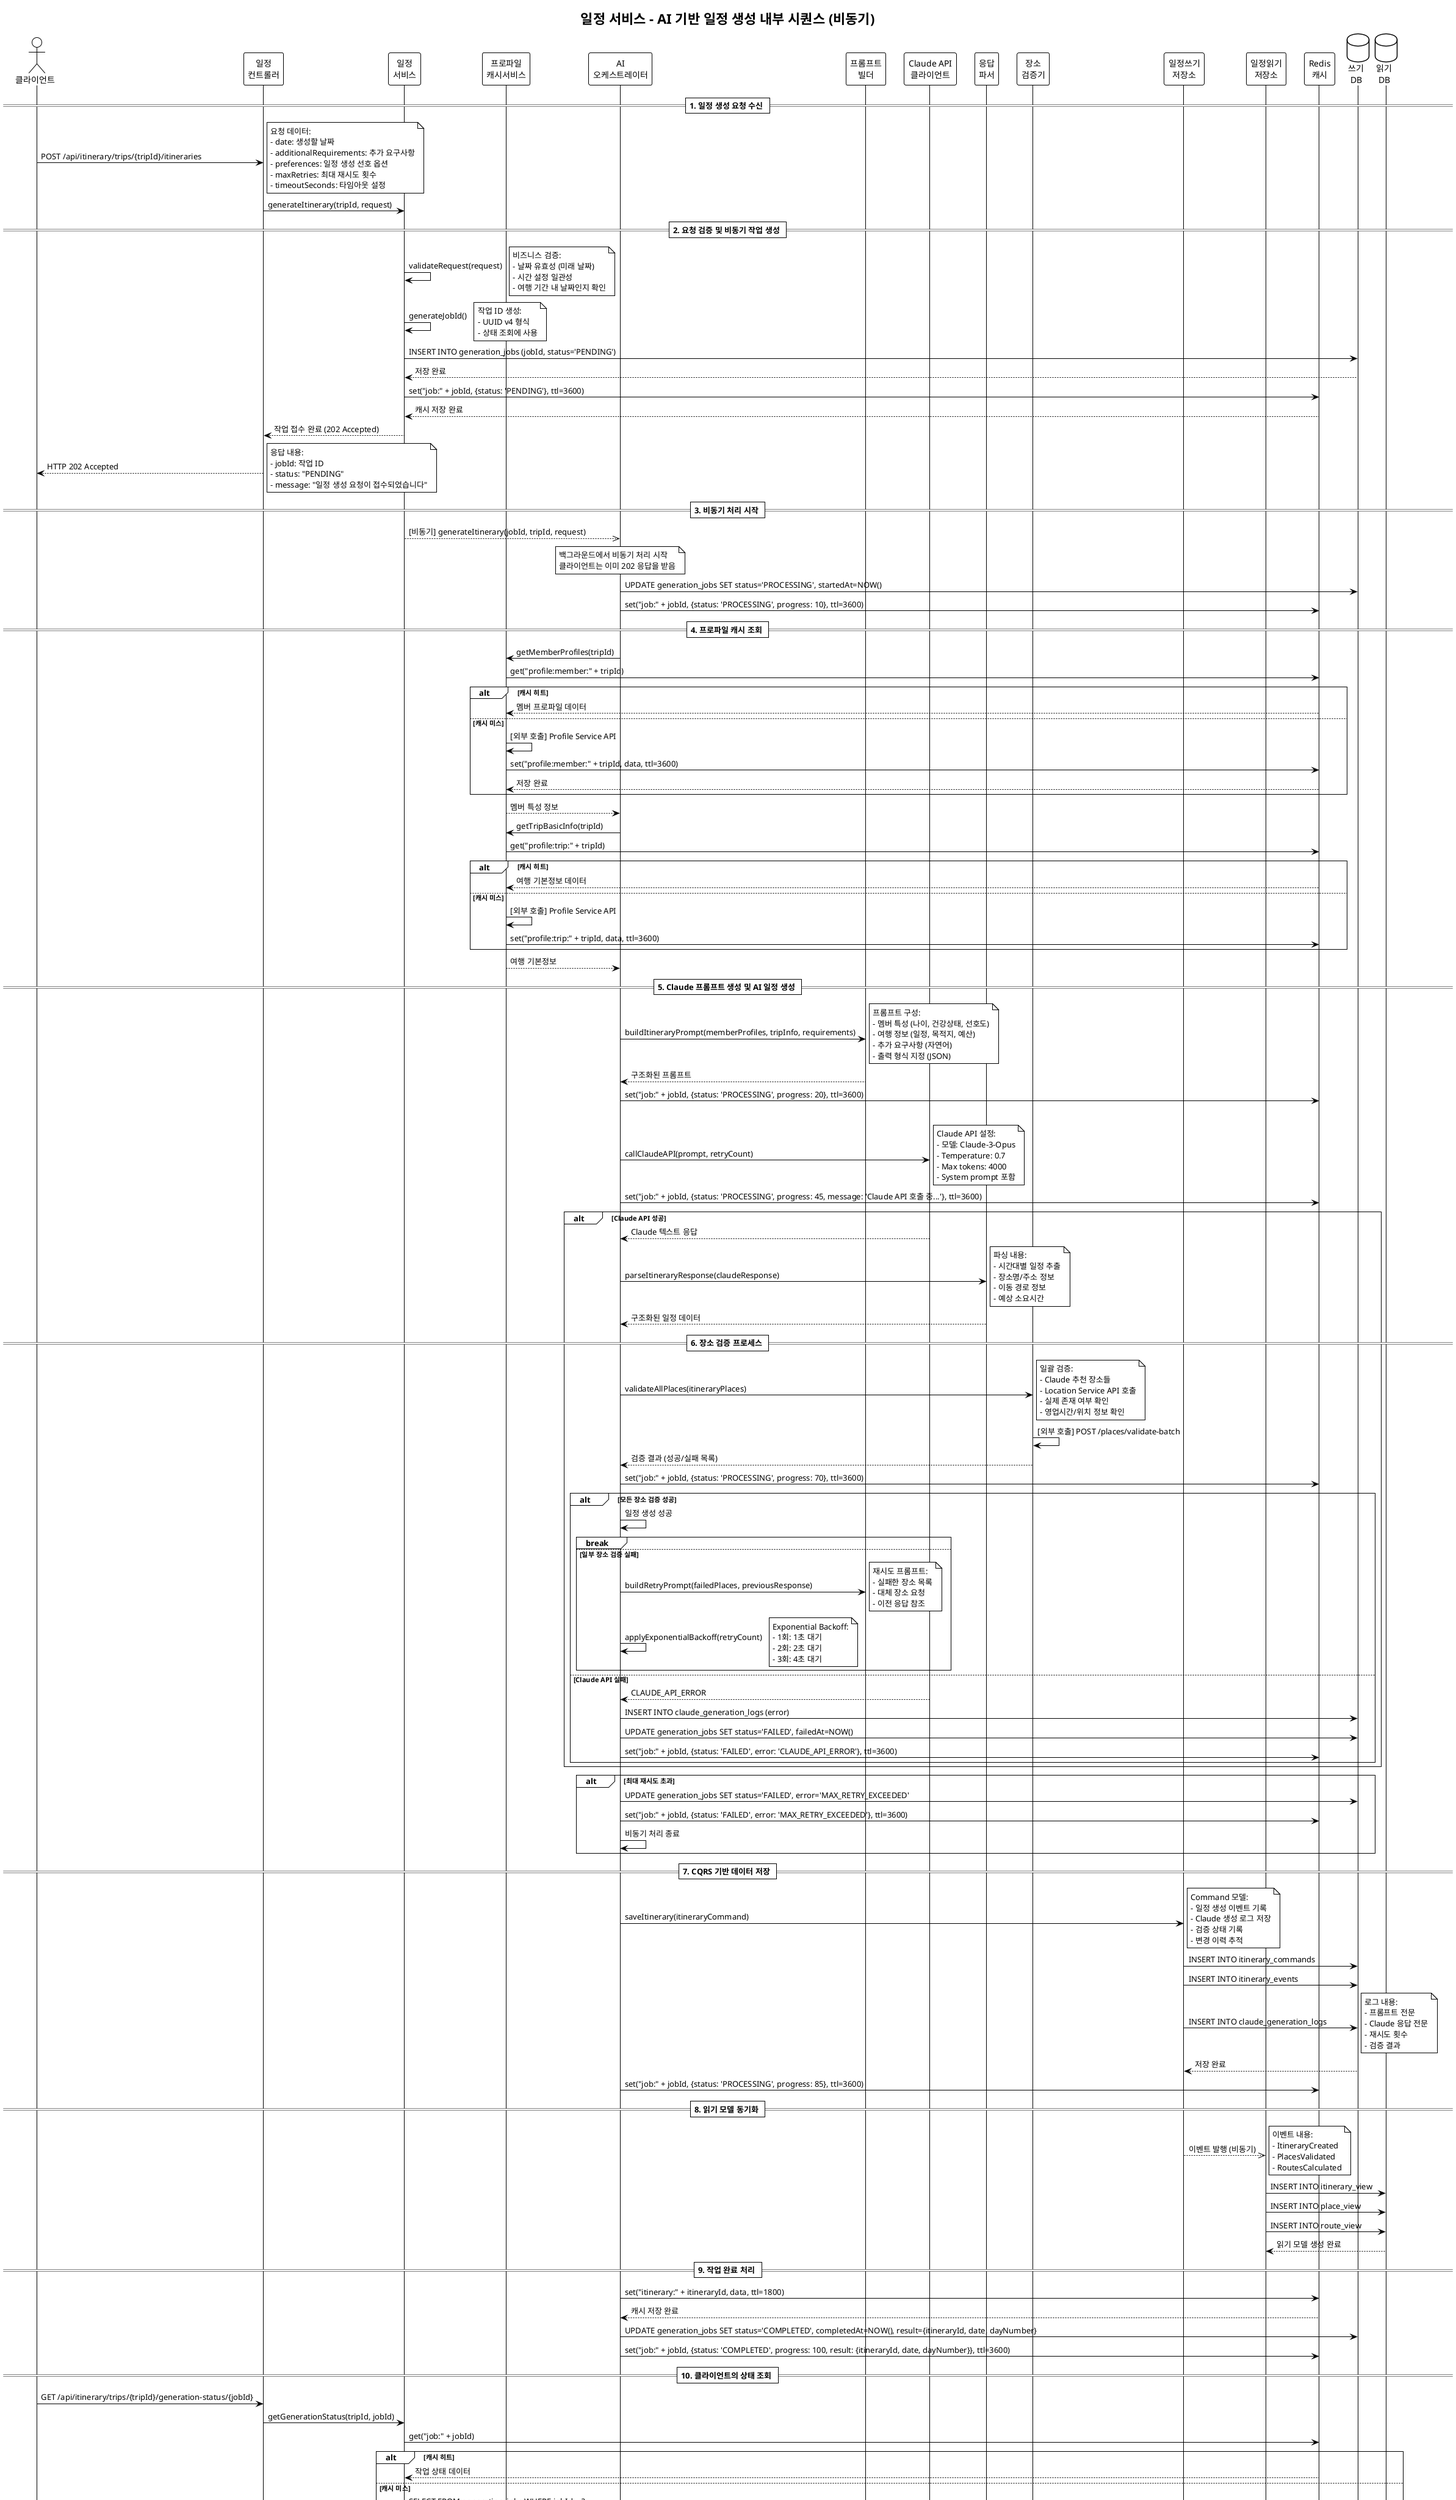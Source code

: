 # 일정 서비스 - AI 기반 일정 생성 내부 시퀀스

## 시나리오 개요
- **시나리오명**: ai-itinerary-generation  
- **주요 API**: 
  - POST /api/itinerary/trips/{tripId}/itineraries (generateItinerary) - 비동기 처리 (202 Accepted)
  - GET /api/itinerary/trips/{tripId}/generation-status/{jobId} (getGenerationStatus)
- **유저스토리**: RQ-ITIN-001 - 멤버 특성을 고려한 시간대별 상세 일정을 자동으로 생성
- **처리 방식**: Claude API 기반 AI 일정 생성 및 장소 검증 (비동기)

## PlantUML 시퀀스 다이어그램

```plantuml
@startuml
!theme mono

title 일정 서비스 - AI 기반 일정 생성 내부 시퀀스 (비동기)

actor Client as "클라이언트"
participant ItineraryController as "일정\n컨트롤러"
participant ItineraryService as "일정\n서비스"
participant ProfileCacheService as "프로파일\n캐시서비스"
participant AIOrchestrator as "AI\n오케스트레이터"
participant PromptBuilder as "프롬프트\n빌더"
participant ClaudeAPIClient as "Claude API\n클라이언트"
participant ResponseParser as "응답\n파서"
participant LocationValidator as "장소\n검증기"
participant ItineraryWriteRepo as "일정쓰기\n저장소"
participant ItineraryReadRepo as "일정읽기\n저장소"
participant RedisCache as "Redis\n캐시"
database WriteDB as "쓰기\nDB"
database ReadDB as "읽기\nDB"

== 1. 일정 생성 요청 수신 ==

Client -> ItineraryController : POST /api/itinerary/trips/{tripId}/itineraries
note right
  요청 데이터:
  - date: 생성할 날짜
  - additionalRequirements: 추가 요구사항
  - preferences: 일정 생성 선호 옵션
  - maxRetries: 최대 재시도 횟수
  - timeoutSeconds: 타임아웃 설정
end note

ItineraryController -> ItineraryService : generateItinerary(tripId, request)

== 2. 요청 검증 및 비동기 작업 생성 ==

ItineraryService -> ItineraryService : validateRequest(request)
note right
  비즈니스 검증:
  - 날짜 유효성 (미래 날짜)
  - 시간 설정 일관성
  - 여행 기간 내 날짜인지 확인
end note

ItineraryService -> ItineraryService : generateJobId()
note right
  작업 ID 생성:
  - UUID v4 형식
  - 상태 조회에 사용
end note

ItineraryService -> WriteDB : INSERT INTO generation_jobs (jobId, status='PENDING')
WriteDB --> ItineraryService : 저장 완료

ItineraryService -> RedisCache : set("job:" + jobId, {status: 'PENDING'}, ttl=3600)
RedisCache --> ItineraryService : 캐시 저장 완료

ItineraryService --> ItineraryController : 작업 접수 완료 (202 Accepted)
ItineraryController --> Client : HTTP 202 Accepted
note right
  응답 내용:
  - jobId: 작업 ID
  - status: "PENDING"
  - message: "일정 생성 요청이 접수되었습니다"
end note

== 3. 비동기 처리 시작 ==

ItineraryService -->> AIOrchestrator : [비동기] generateItinerary(jobId, tripId, request)
note over AIOrchestrator
  백그라운드에서 비동기 처리 시작
  클라이언트는 이미 202 응답을 받음
end note

AIOrchestrator -> WriteDB : UPDATE generation_jobs SET status='PROCESSING', startedAt=NOW()
AIOrchestrator -> RedisCache : set("job:" + jobId, {status: 'PROCESSING', progress: 10}, ttl=3600)

== 4. 프로파일 캐시 조회 ==

AIOrchestrator -> ProfileCacheService : getMemberProfiles(tripId)
ProfileCacheService -> RedisCache : get("profile:member:" + tripId)

alt 캐시 히트
    RedisCache --> ProfileCacheService : 멤버 프로파일 데이터
else 캐시 미스
    ProfileCacheService -> ProfileCacheService : [외부 호출] Profile Service API
    ProfileCacheService -> RedisCache : set("profile:member:" + tripId, data, ttl=3600)
    RedisCache --> ProfileCacheService : 저장 완료
end

ProfileCacheService --> AIOrchestrator : 멤버 특성 정보

AIOrchestrator -> ProfileCacheService : getTripBasicInfo(tripId)
ProfileCacheService -> RedisCache : get("profile:trip:" + tripId)

alt 캐시 히트
    RedisCache --> ProfileCacheService : 여행 기본정보 데이터
else 캐시 미스
    ProfileCacheService -> ProfileCacheService : [외부 호출] Profile Service API  
    ProfileCacheService -> RedisCache : set("profile:trip:" + tripId, data, ttl=3600)
end

ProfileCacheService --> AIOrchestrator : 여행 기본정보

== 5. Claude 프롬프트 생성 및 AI 일정 생성 ==

AIOrchestrator -> PromptBuilder : buildItineraryPrompt(memberProfiles, tripInfo, requirements)
note right
  프롬프트 구성:
  - 멤버 특성 (나이, 건강상태, 선호도)
  - 여행 정보 (일정, 목적지, 예산)
  - 추가 요구사항 (자연어)
  - 출력 형식 지정 (JSON)
end note

PromptBuilder --> AIOrchestrator : 구조화된 프롬프트

AIOrchestrator -> RedisCache : set("job:" + jobId, {status: 'PROCESSING', progress: 20}, ttl=3600)

loop Claude API 호출 및 장소 검증 (최대 3회)
    AIOrchestrator -> ClaudeAPIClient : callClaudeAPI(prompt, retryCount)
    note right
      Claude API 설정:
      - 모델: Claude-3-Opus
      - Temperature: 0.7
      - Max tokens: 4000
      - System prompt 포함
    end note
    
    AIOrchestrator -> RedisCache : set("job:" + jobId, {status: 'PROCESSING', progress: 45, message: 'Claude API 호출 중...'}, ttl=3600)
    
    alt Claude API 성공
        ClaudeAPIClient --> AIOrchestrator : Claude 텍스트 응답
        
        AIOrchestrator -> ResponseParser : parseItineraryResponse(claudeResponse)
        note right
          파싱 내용:
          - 시간대별 일정 추출
          - 장소명/주소 정보
          - 이동 경로 정보
          - 예상 소요시간
        end note
        
        ResponseParser --> AIOrchestrator : 구조화된 일정 데이터
        
        == 6. 장소 검증 프로세스 ==
        
        AIOrchestrator -> LocationValidator : validateAllPlaces(itineraryPlaces)
        note right
          일괄 검증:
          - Claude 추천 장소들
          - Location Service API 호출
          - 실제 존재 여부 확인
          - 영업시간/위치 정보 확인
        end note
        
        LocationValidator -> LocationValidator : [외부 호출] POST /places/validate-batch
        LocationValidator --> AIOrchestrator : 검증 결과 (성공/실패 목록)
        
        AIOrchestrator -> RedisCache : set("job:" + jobId, {status: 'PROCESSING', progress: 70}, ttl=3600)
        
        alt 모든 장소 검증 성공
            AIOrchestrator -> AIOrchestrator : 일정 생성 성공
            break
        else 일부 장소 검증 실패
            AIOrchestrator -> PromptBuilder : buildRetryPrompt(failedPlaces, previousResponse)
            note right
              재시도 프롬프트:
              - 실패한 장소 목록
              - 대체 장소 요청
              - 이전 응답 참조
            end note
            
            AIOrchestrator -> AIOrchestrator : applyExponentialBackoff(retryCount)
            note right
              Exponential Backoff:
              - 1회: 1초 대기
              - 2회: 2초 대기
              - 3회: 4초 대기
            end note
        end
        
    else Claude API 실패
        ClaudeAPIClient --> AIOrchestrator : CLAUDE_API_ERROR
        AIOrchestrator -> WriteDB : INSERT INTO claude_generation_logs (error)
        AIOrchestrator -> WriteDB : UPDATE generation_jobs SET status='FAILED', failedAt=NOW()
        AIOrchestrator -> RedisCache : set("job:" + jobId, {status: 'FAILED', error: 'CLAUDE_API_ERROR'}, ttl=3600)
    end
end

alt 최대 재시도 초과
    AIOrchestrator -> WriteDB : UPDATE generation_jobs SET status='FAILED', error='MAX_RETRY_EXCEEDED'
    AIOrchestrator -> RedisCache : set("job:" + jobId, {status: 'FAILED', error: 'MAX_RETRY_EXCEEDED'}, ttl=3600)
    AIOrchestrator -> AIOrchestrator : 비동기 처리 종료
end

== 7. CQRS 기반 데이터 저장 ==

AIOrchestrator -> ItineraryWriteRepo : saveItinerary(itineraryCommand)
note right
  Command 모델:
  - 일정 생성 이벤트 기록
  - Claude 생성 로그 저장
  - 검증 상태 기록
  - 변경 이력 추적
end note

ItineraryWriteRepo -> WriteDB : INSERT INTO itinerary_commands
ItineraryWriteRepo -> WriteDB : INSERT INTO itinerary_events
ItineraryWriteRepo -> WriteDB : INSERT INTO claude_generation_logs
note right
  로그 내용:
  - 프롬프트 전문
  - Claude 응답 전문
  - 재시도 횟수
  - 검증 결과
end note
WriteDB --> ItineraryWriteRepo : 저장 완료

AIOrchestrator -> RedisCache : set("job:" + jobId, {status: 'PROCESSING', progress: 85}, ttl=3600)

== 8. 읽기 모델 동기화 ==

ItineraryWriteRepo -->> ItineraryReadRepo : 이벤트 발행 (비동기)
note right
  이벤트 내용:
  - ItineraryCreated
  - PlacesValidated
  - RoutesCalculated
end note

ItineraryReadRepo -> ReadDB : INSERT INTO itinerary_view
ItineraryReadRepo -> ReadDB : INSERT INTO place_view
ItineraryReadRepo -> ReadDB : INSERT INTO route_view
ReadDB --> ItineraryReadRepo : 읽기 모델 생성 완료

== 9. 작업 완료 처리 ==

AIOrchestrator -> RedisCache : set("itinerary:" + itineraryId, data, ttl=1800)
RedisCache --> AIOrchestrator : 캐시 저장 완료

AIOrchestrator -> WriteDB : UPDATE generation_jobs SET status='COMPLETED', completedAt=NOW(), result={itineraryId, date, dayNumber}
AIOrchestrator -> RedisCache : set("job:" + jobId, {status: 'COMPLETED', progress: 100, result: {itineraryId, date, dayNumber}}, ttl=3600)

== 10. 클라이언트의 상태 조회 ==

Client -> ItineraryController : GET /api/itinerary/trips/{tripId}/generation-status/{jobId}
ItineraryController -> ItineraryService : getGenerationStatus(tripId, jobId)

ItineraryService -> RedisCache : get("job:" + jobId)
alt 캐시 히트
    RedisCache --> ItineraryService : 작업 상태 데이터
else 캐시 미스
    ItineraryService -> ReadDB : SELECT FROM generation_jobs WHERE jobId = ?
    ReadDB --> ItineraryService : 작업 상태 데이터
end

ItineraryService --> ItineraryController : 작업 상태 (200 OK)
ItineraryController --> Client : HTTP 200 OK + GenerationStatus
note right
  상태별 응답:
  - PENDING: progress=0
  - PROCESSING: progress=1-99
  - COMPLETED: progress=100 + result
  - FAILED: error 정보 포함
end note

== 예외 처리: 비동기 에러 핸들링 ==

alt CLAUDE_API_ERROR (비동기 처리 중)
    ClaudeAPIClient --> AIOrchestrator : API 호출 실패
    AIOrchestrator -> WriteDB : INSERT INTO error_logs (type='CLAUDE_API_ERROR')
    AIOrchestrator -> WriteDB : UPDATE generation_jobs SET status='FAILED', error='Claude API 오류'
    AIOrchestrator -> RedisCache : set("job:" + jobId, {status: 'FAILED', error: 'Claude API 오류'}, ttl=3600)
end

alt PLACE_VALIDATION_FAILED (모든 재시도 실패)
    LocationValidator --> AIOrchestrator : 장소 검증 실패
    AIOrchestrator -> WriteDB : UPDATE generation_jobs SET status='FAILED', error='장소 검증 실패'
    AIOrchestrator -> RedisCache : set("job:" + jobId, {status: 'FAILED', error: '추천 장소 검증 실패'}, ttl=3600)
end

alt TIMEOUT_ERROR
    AIOrchestrator -> AIOrchestrator : 타임아웃 감지 (30초 초과)
    AIOrchestrator -> WriteDB : UPDATE generation_jobs SET status='FAILED', error='TIMEOUT'
    AIOrchestrator -> RedisCache : set("job:" + jobId, {status: 'FAILED', error: 'Claude API response timeout after 30 seconds'}, ttl=3600)
end

@enduml
```

## 주요 처리 흐름 설명

### 1. 비동기 처리 아키텍처
- **즉시 응답**: 클라이언트는 작업 ID를 받고 즉시 202 Accepted 응답을 받음
- **백그라운드 처리**: AI 일정 생성은 백그라운드에서 비동기로 진행
- **상태 조회**: 클라이언트는 작업 ID로 진행 상태를 조회 가능
- **진행률 추적**: 각 단계별로 progress를 업데이트하여 세밀한 진행 상황 제공

### 2. 작업 상태 관리
- **PENDING**: 작업이 대기열에 있음 (progress: 0)
- **PROCESSING**: 작업이 진행 중 (progress: 1-99)
- **COMPLETED**: 작업이 성공적으로 완료됨 (progress: 100)
- **FAILED**: 작업이 실패함 (에러 정보 포함)

### 3. Claude API 기반 AI 일정 생성
- **AI 오케스트레이터**: 전체 AI 일정 생성 플로우를 관리하는 중앙 컴포넌트
- **프롬프트 빌더**: 멤버 프로파일과 여행 정보를 Claude가 이해할 수 있는 구조화된 프롬프트로 변환
- **Claude API 클라이언트**: Claude-3-Opus 모델을 활용한 AI 일정 생성
- **응답 파서**: Claude의 텍스트 응답을 구조화된 JSON 형식으로 파싱

### 4. 장소 검증 및 재시도 메커니즘
- **일괄 검증**: POST /places/validate-batch API를 통해 Claude 추천 장소를 한 번에 검증
- **검증 내용**: 실제 존재 여부, 영업시간, 정확한 위치 정보 확인
- **재시도 전략**: 검증 실패 시 최대 3회까지 Claude에게 대체 장소 요청
- **Exponential Backoff**: 재시도 간격을 점진적으로 증가 (1초 → 2초 → 4초)

### 5. 데이터 저장 및 로깅
- **Generation Jobs 테이블**: 작업 상태 및 진행 상황 추적
- **Claude 생성 로그**: 모든 프롬프트와 응답을 claude_generation_logs 테이블에 저장
- **검증 상태 추적**: 장소 검증 진행 상황 기록
- **에러 로깅**: 각 단계별 에러를 상세히 기록하여 디버깅 지원

### 6. CQRS 패턴 적용  
- **Command 모델**: 일정 생성 명령과 Claude 로그를 이벤트 소싱 방식으로 기록
- **Query 모델**: 조회 최적화된 읽기 전용 뷰 생성
- **이벤트 기반 동기화**: Write DB와 Read DB 간 이벤트를 통한 비동기 동기화

### 7. 에러 처리 전략
- **CLAUDE_API_ERROR**: Claude API 호출 실패 시 작업 상태를 FAILED로 변경
- **PLACE_VALIDATION_FAILED**: 모든 재시도 후에도 장소 검증 실패 시 FAILED
- **TIMEOUT_ERROR**: 설정된 타임아웃(기본 30초) 초과 시 FAILED
- **MAX_RETRY_EXCEEDED**: 최대 재시도 횟수 초과 시 FAILED

## 기술적 특징

### 비동기 처리의 장점
- **높은 응답성**: 클라이언트는 즉시 응답을 받고 다른 작업 수행 가능
- **타임아웃 방지**: 긴 처리 시간에도 HTTP 타임아웃 발생하지 않음
- **에러 격리**: 백그라운드 처리 중 발생한 에러가 클라이언트에 직접 영향 없음
- **재시도 가능**: 실패한 작업을 재시도하거나 재실행 가능

### Claude API 통합
- **모델 선택**: Claude-3-Opus를 활용한 고품질 일정 생성
- **프롬프트 엔지니어링**: 구조화된 프롬프트로 일관된 응답 형식 유도
- **응답 파싱**: 자연어 응답을 구조화된 JSON으로 변환하는 강력한 파서
- **재시도 메커니즘**: 검증 실패 시 컨텍스트를 유지하며 대체 장소 요청

### 데이터 일관성 보장
- **Event Sourcing**: 모든 Claude 상호작용과 변경 사항을 이벤트로 기록
- **Eventual Consistency**: 읽기 모델은 최종 일관성으로 동기화
- **작업 상태 관리**: generation_jobs 테이블을 통한 작업 추적

### 성능 및 안정성
- **캐시 활용**: Redis를 통한 프로파일 정보 캐싱으로 API 호출 최소화
- **진행률 추적**: Redis에 실시간 진행 상황 저장으로 빠른 상태 조회
- **Exponential Backoff**: 재시도 시 점진적 대기 시간 증가로 시스템 부하 분산
- **타임아웃 관리**: 각 작업별 타임아웃 설정으로 무한 대기 방지

### 모니터링 및 디버깅
- **상세 로깅**: 모든 Claude 프롬프트와 응답을 데이터베이스에 저장
- **진행률 모니터링**: 각 단계별 진행률로 병목 구간 파악 가능
- **에러 추적**: 각 에러 타입별 로그 기록으로 문제 진단 용이
- **검증 이력**: 장소 검증 성공/실패 이력 추적으로 Claude 성능 분석 가능